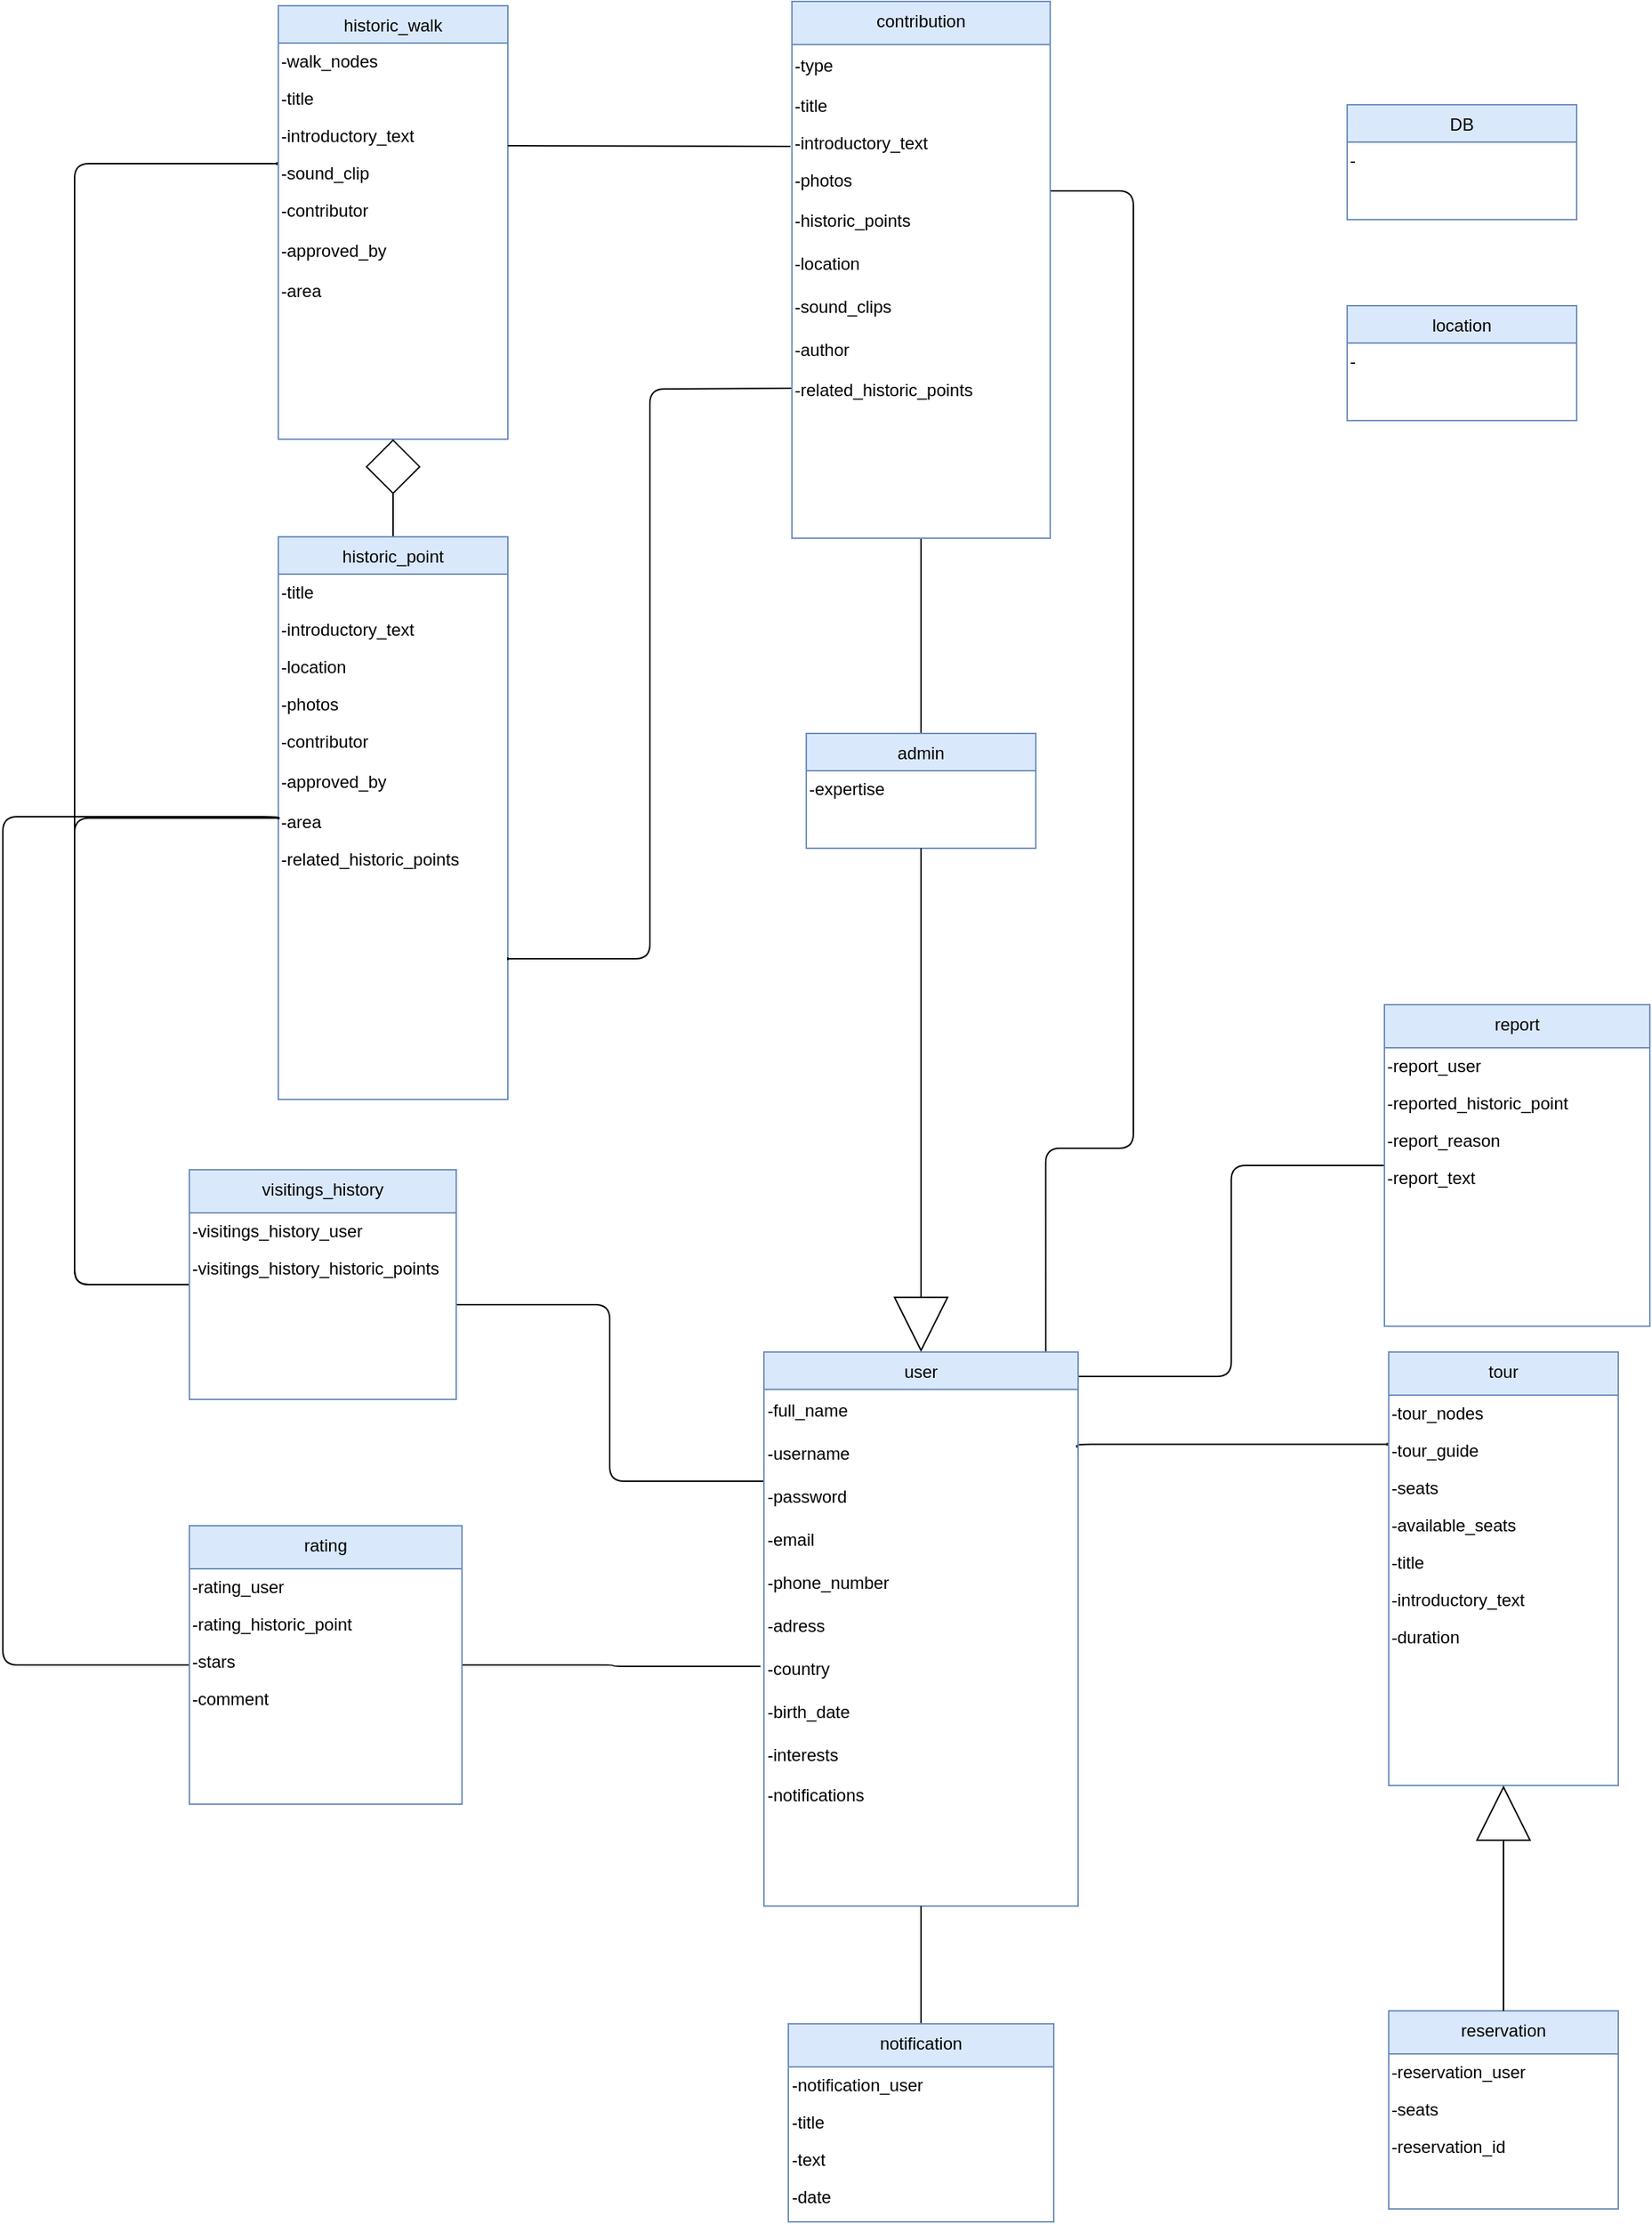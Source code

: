 <mxfile version="24.3.1" type="device">
  <diagram name="Page-1" id="uMqA1R6x-6Gs1QEI-oIA">
    <mxGraphModel dx="1850" dy="999" grid="0" gridSize="10" guides="1" tooltips="1" connect="1" arrows="1" fold="1" page="0" pageScale="1" pageWidth="827" pageHeight="1169" math="0" shadow="0">
      <root>
        <mxCell id="0" />
        <mxCell id="1" parent="0" />
        <mxCell id="1k5WBE0NH48JRAPgZqtM-1" style="edgeStyle=orthogonalEdgeStyle;rounded=1;orthogonalLoop=1;jettySize=auto;html=1;entryX=1;entryY=0.5;entryDx=0;entryDy=0;elbow=vertical;strokeColor=default;align=center;verticalAlign=middle;fontFamily=Helvetica;fontSize=11;fontColor=default;labelBackgroundColor=default;endArrow=baseDash;endFill=0;endSize=0;curved=0;exitX=0.897;exitY=0;exitDx=0;exitDy=0;exitPerimeter=0;" parent="1" source="1k5WBE0NH48JRAPgZqtM-83" edge="1">
          <mxGeometry relative="1" as="geometry">
            <mxPoint x="250" y="-190" as="targetPoint" />
            <mxPoint x="281" y="493" as="sourcePoint" />
            <Array as="points">
              <mxPoint x="247" y="477" />
              <mxPoint x="308" y="477" />
              <mxPoint x="308" y="-190" />
            </Array>
          </mxGeometry>
        </mxCell>
        <mxCell id="1k5WBE0NH48JRAPgZqtM-2" style="edgeStyle=orthogonalEdgeStyle;rounded=1;orthogonalLoop=1;jettySize=auto;html=1;exitX=-0.002;exitY=1.133;exitDx=0;exitDy=0;strokeColor=default;align=center;verticalAlign=middle;fontFamily=Helvetica;fontSize=11;fontColor=default;labelBackgroundColor=default;elbow=vertical;endArrow=baseDash;endFill=0;endSize=0;curved=0;exitPerimeter=0;" parent="1" source="1k5WBE0NH48JRAPgZqtM-85" edge="1">
          <mxGeometry relative="1" as="geometry">
            <mxPoint x="3.75" y="332" as="sourcePoint" />
            <mxPoint x="-164" y="586" as="targetPoint" />
            <Array as="points">
              <mxPoint x="-57" y="709" />
              <mxPoint x="-57" y="586" />
            </Array>
          </mxGeometry>
        </mxCell>
        <mxCell id="1k5WBE0NH48JRAPgZqtM-3" style="edgeStyle=orthogonalEdgeStyle;rounded=1;orthogonalLoop=1;jettySize=auto;html=1;strokeColor=default;align=center;verticalAlign=middle;fontFamily=Helvetica;fontSize=11;fontColor=default;labelBackgroundColor=default;elbow=vertical;endArrow=baseDash;endFill=0;endSize=0;curved=0;exitX=0.996;exitY=0.353;exitDx=0;exitDy=0;exitPerimeter=0;entryX=-0.007;entryY=0.317;entryDx=0;entryDy=0;entryPerimeter=0;" parent="1" source="1k5WBE0NH48JRAPgZqtM-85" target="1k5WBE0NH48JRAPgZqtM-48" edge="1">
          <mxGeometry relative="1" as="geometry">
            <mxPoint x="337" y="476" as="sourcePoint" />
            <mxPoint x="567" y="656" as="targetPoint" />
            <Array as="points">
              <mxPoint x="269" y="683" />
            </Array>
          </mxGeometry>
        </mxCell>
        <mxCell id="1k5WBE0NH48JRAPgZqtM-4" style="edgeStyle=orthogonalEdgeStyle;curved=0;rounded=1;orthogonalLoop=1;jettySize=auto;html=1;entryX=0;entryY=0.5;entryDx=0;entryDy=0;strokeColor=default;align=center;verticalAlign=middle;fontFamily=Helvetica;fontSize=11;fontColor=default;labelBackgroundColor=default;elbow=vertical;endArrow=baseDash;endFill=0;endSize=0;exitX=0.996;exitY=0.044;exitDx=0;exitDy=0;exitPerimeter=0;" parent="1" source="1k5WBE0NH48JRAPgZqtM-83" target="1k5WBE0NH48JRAPgZqtM-63" edge="1">
          <mxGeometry relative="1" as="geometry">
            <mxPoint x="267" y="385" as="sourcePoint" />
          </mxGeometry>
        </mxCell>
        <mxCell id="1k5WBE0NH48JRAPgZqtM-5" style="edgeStyle=orthogonalEdgeStyle;curved=0;rounded=1;orthogonalLoop=1;jettySize=auto;html=1;entryX=1;entryY=0.5;entryDx=0;entryDy=0;strokeColor=default;align=center;verticalAlign=middle;fontFamily=Helvetica;fontSize=11;fontColor=default;labelBackgroundColor=default;elbow=vertical;endArrow=baseDash;endFill=0;endSize=0;exitX=-0.011;exitY=0.433;exitDx=0;exitDy=0;exitPerimeter=0;" parent="1" source="1k5WBE0NH48JRAPgZqtM-90" target="1k5WBE0NH48JRAPgZqtM-73" edge="1">
          <mxGeometry relative="1" as="geometry">
            <mxPoint x="189.5" y="510" as="sourcePoint" />
          </mxGeometry>
        </mxCell>
        <mxCell id="1k5WBE0NH48JRAPgZqtM-6" style="edgeStyle=orthogonalEdgeStyle;curved=0;rounded=1;orthogonalLoop=1;jettySize=auto;html=1;exitX=0.5;exitY=0;exitDx=0;exitDy=0;entryX=0.5;entryY=1;entryDx=0;entryDy=0;strokeColor=default;align=center;verticalAlign=middle;fontFamily=Helvetica;fontSize=11;fontColor=default;labelBackgroundColor=default;elbow=vertical;endArrow=baseDash;endFill=0;endSize=0;" parent="1" source="1k5WBE0NH48JRAPgZqtM-7" target="1k5WBE0NH48JRAPgZqtM-97" edge="1">
          <mxGeometry relative="1" as="geometry">
            <mxPoint x="160" y="85" as="targetPoint" />
          </mxGeometry>
        </mxCell>
        <mxCell id="1k5WBE0NH48JRAPgZqtM-7" value="admin" style="swimlane;fontStyle=0;align=center;verticalAlign=top;childLayout=stackLayout;horizontal=1;startSize=26;horizontalStack=0;resizeParent=1;resizeLast=0;collapsible=1;marginBottom=0;rounded=0;shadow=0;strokeWidth=1;fillColor=#dae8fc;strokeColor=#6c8ebf;" parent="1" vertex="1">
          <mxGeometry x="80" y="188" width="160" height="80" as="geometry">
            <mxRectangle x="340" y="380" width="170" height="26" as="alternateBounds" />
          </mxGeometry>
        </mxCell>
        <mxCell id="1k5WBE0NH48JRAPgZqtM-8" value="-expertise" style="text;html=1;align=left;verticalAlign=middle;resizable=0;points=[];autosize=1;strokeColor=none;fillColor=none;" parent="1k5WBE0NH48JRAPgZqtM-7" vertex="1">
          <mxGeometry y="26" width="160" height="26" as="geometry" />
        </mxCell>
        <mxCell id="1k5WBE0NH48JRAPgZqtM-9" value="" style="endArrow=block;endSize=36;endFill=0;shadow=0;strokeWidth=1;rounded=1;edgeStyle=orthogonalEdgeStyle;elbow=vertical;curved=0;entryX=0.5;entryY=0;entryDx=0;entryDy=0;" parent="1" source="1k5WBE0NH48JRAPgZqtM-7" target="1k5WBE0NH48JRAPgZqtM-83" edge="1">
          <mxGeometry width="160" relative="1" as="geometry">
            <mxPoint x="-220" y="473" as="sourcePoint" />
            <mxPoint x="189.5" y="300" as="targetPoint" />
          </mxGeometry>
        </mxCell>
        <mxCell id="1k5WBE0NH48JRAPgZqtM-10" value="historic_walk" style="swimlane;fontStyle=0;align=center;verticalAlign=top;childLayout=stackLayout;horizontal=1;startSize=26;horizontalStack=0;resizeParent=1;resizeLast=0;collapsible=1;marginBottom=0;rounded=0;shadow=0;strokeWidth=1;fillColor=#dae8fc;strokeColor=#6c8ebf;" parent="1" vertex="1">
          <mxGeometry x="-288" y="-319" width="160" height="302" as="geometry">
            <mxRectangle x="230" y="140" width="160" height="26" as="alternateBounds" />
          </mxGeometry>
        </mxCell>
        <mxCell id="1k5WBE0NH48JRAPgZqtM-11" value="-walk_nodes" style="text;html=1;align=left;verticalAlign=middle;resizable=0;points=[];autosize=1;strokeColor=none;fillColor=none;" parent="1k5WBE0NH48JRAPgZqtM-10" vertex="1">
          <mxGeometry y="26" width="160" height="26" as="geometry" />
        </mxCell>
        <mxCell id="1k5WBE0NH48JRAPgZqtM-12" value="-title" style="text;html=1;align=left;verticalAlign=middle;resizable=0;points=[];autosize=1;strokeColor=none;fillColor=none;" parent="1k5WBE0NH48JRAPgZqtM-10" vertex="1">
          <mxGeometry y="52" width="160" height="26" as="geometry" />
        </mxCell>
        <mxCell id="1k5WBE0NH48JRAPgZqtM-13" value="-introductory_text" style="text;html=1;align=left;verticalAlign=middle;resizable=0;points=[];autosize=1;strokeColor=none;fillColor=none;" parent="1k5WBE0NH48JRAPgZqtM-10" vertex="1">
          <mxGeometry y="78" width="160" height="26" as="geometry" />
        </mxCell>
        <mxCell id="1k5WBE0NH48JRAPgZqtM-14" value="-sound_clip" style="text;html=1;align=left;verticalAlign=middle;resizable=0;points=[];autosize=1;strokeColor=none;fillColor=none;" parent="1k5WBE0NH48JRAPgZqtM-10" vertex="1">
          <mxGeometry y="104" width="160" height="26" as="geometry" />
        </mxCell>
        <mxCell id="1k5WBE0NH48JRAPgZqtM-15" value="-contributor" style="text;html=1;align=left;verticalAlign=middle;resizable=0;points=[];autosize=1;strokeColor=none;fillColor=none;" parent="1k5WBE0NH48JRAPgZqtM-10" vertex="1">
          <mxGeometry y="130" width="160" height="26" as="geometry" />
        </mxCell>
        <mxCell id="1k5WBE0NH48JRAPgZqtM-16" value="-approved_by" style="text;html=1;align=left;verticalAlign=middle;resizable=0;points=[];autosize=1;strokeColor=none;fillColor=none;" parent="1k5WBE0NH48JRAPgZqtM-10" vertex="1">
          <mxGeometry y="156" width="160" height="30" as="geometry" />
        </mxCell>
        <mxCell id="1k5WBE0NH48JRAPgZqtM-17" value="-area" style="text;html=1;align=left;verticalAlign=middle;resizable=0;points=[];autosize=1;strokeColor=none;fillColor=none;" parent="1k5WBE0NH48JRAPgZqtM-10" vertex="1">
          <mxGeometry y="186" width="160" height="26" as="geometry" />
        </mxCell>
        <mxCell id="1k5WBE0NH48JRAPgZqtM-21" style="edgeStyle=orthogonalEdgeStyle;rounded=1;orthogonalLoop=1;jettySize=auto;html=1;exitX=0.5;exitY=0;exitDx=0;exitDy=0;entryX=0.5;entryY=1;entryDx=0;entryDy=0;endSize=36;endArrow=diamond;endFill=0;curved=0;" parent="1" source="1k5WBE0NH48JRAPgZqtM-22" target="1k5WBE0NH48JRAPgZqtM-10" edge="1">
          <mxGeometry relative="1" as="geometry">
            <mxPoint x="-318" y="271.0" as="sourcePoint" />
            <mxPoint x="-318" y="41" as="targetPoint" />
          </mxGeometry>
        </mxCell>
        <mxCell id="1k5WBE0NH48JRAPgZqtM-22" value="historic_point" style="swimlane;fontStyle=0;align=center;verticalAlign=top;childLayout=stackLayout;horizontal=1;startSize=26;horizontalStack=0;resizeParent=1;resizeLast=0;collapsible=1;marginBottom=0;rounded=0;shadow=0;strokeWidth=1;fillColor=#dae8fc;strokeColor=#6c8ebf;" parent="1" vertex="1">
          <mxGeometry x="-288" y="51" width="160" height="392" as="geometry">
            <mxRectangle x="230" y="140" width="160" height="26" as="alternateBounds" />
          </mxGeometry>
        </mxCell>
        <mxCell id="1k5WBE0NH48JRAPgZqtM-23" value="-title" style="text;html=1;align=left;verticalAlign=middle;resizable=0;points=[];autosize=1;strokeColor=none;fillColor=none;" parent="1k5WBE0NH48JRAPgZqtM-22" vertex="1">
          <mxGeometry y="26" width="160" height="26" as="geometry" />
        </mxCell>
        <mxCell id="1k5WBE0NH48JRAPgZqtM-24" value="-introductory_text" style="text;html=1;align=left;verticalAlign=middle;resizable=0;points=[];autosize=1;strokeColor=none;fillColor=none;" parent="1k5WBE0NH48JRAPgZqtM-22" vertex="1">
          <mxGeometry y="52" width="160" height="26" as="geometry" />
        </mxCell>
        <mxCell id="1k5WBE0NH48JRAPgZqtM-25" value="-location" style="text;html=1;align=left;verticalAlign=middle;resizable=0;points=[];autosize=1;strokeColor=none;fillColor=none;" parent="1k5WBE0NH48JRAPgZqtM-22" vertex="1">
          <mxGeometry y="78" width="160" height="26" as="geometry" />
        </mxCell>
        <mxCell id="1k5WBE0NH48JRAPgZqtM-26" value="-photos" style="text;html=1;align=left;verticalAlign=middle;resizable=0;points=[];autosize=1;strokeColor=none;fillColor=none;" parent="1k5WBE0NH48JRAPgZqtM-22" vertex="1">
          <mxGeometry y="104" width="160" height="26" as="geometry" />
        </mxCell>
        <mxCell id="1k5WBE0NH48JRAPgZqtM-27" value="-contributor" style="text;html=1;align=left;verticalAlign=middle;resizable=0;points=[];autosize=1;strokeColor=none;fillColor=none;" parent="1k5WBE0NH48JRAPgZqtM-22" vertex="1">
          <mxGeometry y="130" width="160" height="26" as="geometry" />
        </mxCell>
        <mxCell id="1k5WBE0NH48JRAPgZqtM-28" value="-approved_by" style="text;html=1;align=left;verticalAlign=middle;resizable=0;points=[];autosize=1;strokeColor=none;fillColor=none;" parent="1k5WBE0NH48JRAPgZqtM-22" vertex="1">
          <mxGeometry y="156" width="160" height="30" as="geometry" />
        </mxCell>
        <mxCell id="1k5WBE0NH48JRAPgZqtM-29" value="-area" style="text;html=1;align=left;verticalAlign=middle;resizable=0;points=[];autosize=1;strokeColor=none;fillColor=none;" parent="1k5WBE0NH48JRAPgZqtM-22" vertex="1">
          <mxGeometry y="186" width="160" height="26" as="geometry" />
        </mxCell>
        <mxCell id="XchCeCvfNgOxspUmcFob-2" value="-related_historic_points" style="text;html=1;align=left;verticalAlign=middle;resizable=0;points=[];autosize=1;strokeColor=none;fillColor=none;" vertex="1" parent="1k5WBE0NH48JRAPgZqtM-22">
          <mxGeometry y="212" width="160" height="26" as="geometry" />
        </mxCell>
        <mxCell id="1k5WBE0NH48JRAPgZqtM-37" style="edgeStyle=orthogonalEdgeStyle;curved=0;rounded=1;orthogonalLoop=1;jettySize=auto;html=1;exitX=0;exitY=0.75;exitDx=0;exitDy=0;entryX=1;entryY=0.75;entryDx=0;entryDy=0;strokeColor=default;align=center;verticalAlign=middle;fontFamily=Helvetica;fontSize=11;fontColor=default;labelBackgroundColor=default;elbow=vertical;endArrow=baseDash;endFill=0;endSize=0;" parent="1" target="1k5WBE0NH48JRAPgZqtM-22" edge="1">
          <mxGeometry relative="1" as="geometry">
            <mxPoint x="70" y="-52.5" as="sourcePoint" />
          </mxGeometry>
        </mxCell>
        <mxCell id="1k5WBE0NH48JRAPgZqtM-38" style="edgeStyle=orthogonalEdgeStyle;rounded=1;orthogonalLoop=1;jettySize=auto;html=1;strokeColor=default;align=center;verticalAlign=middle;fontFamily=Helvetica;fontSize=11;fontColor=default;labelBackgroundColor=default;elbow=vertical;endArrow=baseDash;entryX=0;entryY=0.5;entryDx=0;entryDy=0;endFill=0;endSize=0;curved=0;exitX=0;exitY=0.5;exitDx=0;exitDy=0;" parent="1" source="1k5WBE0NH48JRAPgZqtM-40" target="1k5WBE0NH48JRAPgZqtM-22" edge="1">
          <mxGeometry relative="1" as="geometry">
            <mxPoint x="-210" y="360" as="targetPoint" />
            <Array as="points">
              <mxPoint x="-363" y="572" />
              <mxPoint x="-430" y="572" />
              <mxPoint x="-430" y="247" />
            </Array>
            <mxPoint x="-374" y="526" as="sourcePoint" />
          </mxGeometry>
        </mxCell>
        <mxCell id="1k5WBE0NH48JRAPgZqtM-39" style="edgeStyle=orthogonalEdgeStyle;curved=0;rounded=1;orthogonalLoop=1;jettySize=auto;html=1;strokeColor=default;align=center;verticalAlign=middle;fontFamily=Helvetica;fontSize=11;fontColor=default;labelBackgroundColor=default;elbow=vertical;endArrow=baseDash;endFill=0;endSize=0;exitX=0;exitY=0.5;exitDx=0;exitDy=0;" parent="1" source="1k5WBE0NH48JRAPgZqtM-40" edge="1">
          <mxGeometry relative="1" as="geometry">
            <Array as="points">
              <mxPoint x="-363" y="572" />
              <mxPoint x="-430" y="572" />
              <mxPoint x="-430" y="-209" />
            </Array>
            <mxPoint x="-289" y="-209" as="targetPoint" />
            <mxPoint x="-382" y="520" as="sourcePoint" />
          </mxGeometry>
        </mxCell>
        <mxCell id="1k5WBE0NH48JRAPgZqtM-40" value="visitings_history" style="swimlane;fontStyle=0;align=center;verticalAlign=top;childLayout=stackLayout;horizontal=1;startSize=30;horizontalStack=0;resizeParent=1;resizeLast=0;collapsible=1;marginBottom=0;rounded=0;shadow=0;strokeWidth=1;fillColor=#dae8fc;strokeColor=#6c8ebf;" parent="1" vertex="1">
          <mxGeometry x="-350" y="492" width="186" height="160" as="geometry">
            <mxRectangle x="550" y="140" width="160" height="26" as="alternateBounds" />
          </mxGeometry>
        </mxCell>
        <mxCell id="1k5WBE0NH48JRAPgZqtM-41" value="-visitings_history_user" style="text;html=1;align=left;verticalAlign=middle;resizable=0;points=[];autosize=1;strokeColor=none;fillColor=none;" parent="1k5WBE0NH48JRAPgZqtM-40" vertex="1">
          <mxGeometry y="30" width="186" height="26" as="geometry" />
        </mxCell>
        <mxCell id="1k5WBE0NH48JRAPgZqtM-42" value="-visitings_history_historic_points" style="text;html=1;align=left;verticalAlign=middle;resizable=0;points=[];autosize=1;strokeColor=none;fillColor=none;" parent="1k5WBE0NH48JRAPgZqtM-40" vertex="1">
          <mxGeometry y="56" width="186" height="26" as="geometry" />
        </mxCell>
        <mxCell id="1k5WBE0NH48JRAPgZqtM-46" value="tour" style="swimlane;fontStyle=0;align=center;verticalAlign=top;childLayout=stackLayout;horizontal=1;startSize=30;horizontalStack=0;resizeParent=1;resizeLast=0;collapsible=1;marginBottom=0;rounded=0;shadow=0;strokeWidth=1;fillColor=#dae8fc;strokeColor=#6c8ebf;" parent="1" vertex="1">
          <mxGeometry x="486" y="619" width="160" height="302" as="geometry">
            <mxRectangle x="550" y="140" width="160" height="26" as="alternateBounds" />
          </mxGeometry>
        </mxCell>
        <mxCell id="1k5WBE0NH48JRAPgZqtM-47" value="-tour_nodes" style="text;html=1;align=left;verticalAlign=middle;resizable=0;points=[];autosize=1;strokeColor=none;fillColor=none;" parent="1k5WBE0NH48JRAPgZqtM-46" vertex="1">
          <mxGeometry y="30" width="160" height="26" as="geometry" />
        </mxCell>
        <mxCell id="1k5WBE0NH48JRAPgZqtM-48" value="-tour_guide" style="text;html=1;align=left;verticalAlign=middle;resizable=0;points=[];autosize=1;strokeColor=none;fillColor=none;" parent="1k5WBE0NH48JRAPgZqtM-46" vertex="1">
          <mxGeometry y="56" width="160" height="26" as="geometry" />
        </mxCell>
        <mxCell id="1k5WBE0NH48JRAPgZqtM-49" value="-seats" style="text;html=1;align=left;verticalAlign=middle;resizable=0;points=[];autosize=1;strokeColor=none;fillColor=none;" parent="1k5WBE0NH48JRAPgZqtM-46" vertex="1">
          <mxGeometry y="82" width="160" height="26" as="geometry" />
        </mxCell>
        <mxCell id="1k5WBE0NH48JRAPgZqtM-50" value="-available_seats" style="text;html=1;align=left;verticalAlign=middle;resizable=0;points=[];autosize=1;strokeColor=none;fillColor=none;" parent="1k5WBE0NH48JRAPgZqtM-46" vertex="1">
          <mxGeometry y="108" width="160" height="26" as="geometry" />
        </mxCell>
        <mxCell id="1k5WBE0NH48JRAPgZqtM-51" value="-title" style="text;html=1;align=left;verticalAlign=middle;resizable=0;points=[];autosize=1;strokeColor=none;fillColor=none;" parent="1k5WBE0NH48JRAPgZqtM-46" vertex="1">
          <mxGeometry y="134" width="160" height="26" as="geometry" />
        </mxCell>
        <mxCell id="1k5WBE0NH48JRAPgZqtM-52" value="-introductory_text" style="text;html=1;align=left;verticalAlign=middle;resizable=0;points=[];autosize=1;strokeColor=none;fillColor=none;" parent="1k5WBE0NH48JRAPgZqtM-46" vertex="1">
          <mxGeometry y="160" width="160" height="26" as="geometry" />
        </mxCell>
        <mxCell id="1k5WBE0NH48JRAPgZqtM-53" value="-duration" style="text;html=1;align=left;verticalAlign=middle;resizable=0;points=[];autosize=1;strokeColor=none;fillColor=none;" parent="1k5WBE0NH48JRAPgZqtM-46" vertex="1">
          <mxGeometry y="186" width="160" height="26" as="geometry" />
        </mxCell>
        <mxCell id="1k5WBE0NH48JRAPgZqtM-58" value="reservation" style="swimlane;fontStyle=0;align=center;verticalAlign=top;childLayout=stackLayout;horizontal=1;startSize=30;horizontalStack=0;resizeParent=1;resizeLast=0;collapsible=1;marginBottom=0;rounded=0;shadow=0;strokeWidth=1;fillColor=#dae8fc;strokeColor=#6c8ebf;" parent="1" vertex="1">
          <mxGeometry x="486" y="1078" width="160" height="138" as="geometry">
            <mxRectangle x="550" y="140" width="160" height="26" as="alternateBounds" />
          </mxGeometry>
        </mxCell>
        <mxCell id="1k5WBE0NH48JRAPgZqtM-59" value="-reservation_user" style="text;html=1;align=left;verticalAlign=middle;resizable=0;points=[];autosize=1;strokeColor=none;fillColor=none;" parent="1k5WBE0NH48JRAPgZqtM-58" vertex="1">
          <mxGeometry y="30" width="160" height="26" as="geometry" />
        </mxCell>
        <mxCell id="1k5WBE0NH48JRAPgZqtM-60" value="-seats" style="text;html=1;align=left;verticalAlign=middle;resizable=0;points=[];autosize=1;strokeColor=none;fillColor=none;" parent="1k5WBE0NH48JRAPgZqtM-58" vertex="1">
          <mxGeometry y="56" width="160" height="26" as="geometry" />
        </mxCell>
        <mxCell id="1k5WBE0NH48JRAPgZqtM-61" value="-reservation_id" style="text;html=1;align=left;verticalAlign=middle;resizable=0;points=[];autosize=1;strokeColor=none;fillColor=none;" parent="1k5WBE0NH48JRAPgZqtM-58" vertex="1">
          <mxGeometry y="82" width="160" height="26" as="geometry" />
        </mxCell>
        <mxCell id="1k5WBE0NH48JRAPgZqtM-63" value="report" style="swimlane;fontStyle=0;align=center;verticalAlign=top;childLayout=stackLayout;horizontal=1;startSize=30;horizontalStack=0;resizeParent=1;resizeLast=0;collapsible=1;marginBottom=0;rounded=0;shadow=0;strokeWidth=1;fillColor=#dae8fc;strokeColor=#6c8ebf;" parent="1" vertex="1">
          <mxGeometry x="483" y="377" width="185" height="224" as="geometry">
            <mxRectangle x="550" y="140" width="160" height="26" as="alternateBounds" />
          </mxGeometry>
        </mxCell>
        <mxCell id="1k5WBE0NH48JRAPgZqtM-64" value="-report_user" style="text;html=1;align=left;verticalAlign=middle;resizable=0;points=[];autosize=1;strokeColor=none;fillColor=none;" parent="1k5WBE0NH48JRAPgZqtM-63" vertex="1">
          <mxGeometry y="30" width="185" height="26" as="geometry" />
        </mxCell>
        <mxCell id="1k5WBE0NH48JRAPgZqtM-65" value="-reported_historic_point" style="text;html=1;align=left;verticalAlign=middle;resizable=0;points=[];autosize=1;strokeColor=none;fillColor=none;" parent="1k5WBE0NH48JRAPgZqtM-63" vertex="1">
          <mxGeometry y="56" width="185" height="26" as="geometry" />
        </mxCell>
        <mxCell id="1k5WBE0NH48JRAPgZqtM-66" value="-report_reason" style="text;html=1;align=left;verticalAlign=middle;resizable=0;points=[];autosize=1;strokeColor=none;fillColor=none;" parent="1k5WBE0NH48JRAPgZqtM-63" vertex="1">
          <mxGeometry y="82" width="185" height="26" as="geometry" />
        </mxCell>
        <mxCell id="1k5WBE0NH48JRAPgZqtM-67" value="-report_text" style="text;html=1;align=left;verticalAlign=middle;resizable=0;points=[];autosize=1;strokeColor=none;fillColor=none;" parent="1k5WBE0NH48JRAPgZqtM-63" vertex="1">
          <mxGeometry y="108" width="185" height="26" as="geometry" />
        </mxCell>
        <mxCell id="1k5WBE0NH48JRAPgZqtM-72" style="edgeStyle=orthogonalEdgeStyle;curved=0;rounded=1;orthogonalLoop=1;jettySize=auto;html=1;exitX=0;exitY=0.5;exitDx=0;exitDy=0;entryX=0;entryY=0.5;entryDx=0;entryDy=0;strokeColor=default;align=center;verticalAlign=middle;fontFamily=Helvetica;fontSize=11;fontColor=default;labelBackgroundColor=default;elbow=vertical;endArrow=baseDash;endFill=0;endSize=0;" parent="1" source="1k5WBE0NH48JRAPgZqtM-73" target="1k5WBE0NH48JRAPgZqtM-22" edge="1">
          <mxGeometry relative="1" as="geometry">
            <Array as="points">
              <mxPoint x="-480" y="837" />
              <mxPoint x="-480" y="246" />
            </Array>
          </mxGeometry>
        </mxCell>
        <mxCell id="1k5WBE0NH48JRAPgZqtM-73" value="rating" style="swimlane;fontStyle=0;align=center;verticalAlign=top;childLayout=stackLayout;horizontal=1;startSize=30;horizontalStack=0;resizeParent=1;resizeLast=0;collapsible=1;marginBottom=0;rounded=0;shadow=0;strokeWidth=1;fillColor=#dae8fc;strokeColor=#6c8ebf;" parent="1" vertex="1">
          <mxGeometry x="-350" y="740" width="190" height="194" as="geometry">
            <mxRectangle x="550" y="140" width="160" height="26" as="alternateBounds" />
          </mxGeometry>
        </mxCell>
        <mxCell id="1k5WBE0NH48JRAPgZqtM-74" value="-rating_user" style="text;html=1;align=left;verticalAlign=middle;resizable=0;points=[];autosize=1;strokeColor=none;fillColor=none;" parent="1k5WBE0NH48JRAPgZqtM-73" vertex="1">
          <mxGeometry y="30" width="190" height="26" as="geometry" />
        </mxCell>
        <mxCell id="1k5WBE0NH48JRAPgZqtM-75" value="-rating_historic_point" style="text;html=1;align=left;verticalAlign=middle;resizable=0;points=[];autosize=1;strokeColor=none;fillColor=none;" parent="1k5WBE0NH48JRAPgZqtM-73" vertex="1">
          <mxGeometry y="56" width="190" height="26" as="geometry" />
        </mxCell>
        <mxCell id="1k5WBE0NH48JRAPgZqtM-76" value="-stars" style="text;html=1;align=left;verticalAlign=middle;resizable=0;points=[];autosize=1;strokeColor=none;fillColor=none;" parent="1k5WBE0NH48JRAPgZqtM-73" vertex="1">
          <mxGeometry y="82" width="190" height="26" as="geometry" />
        </mxCell>
        <mxCell id="1k5WBE0NH48JRAPgZqtM-77" value="-comment" style="text;html=1;align=left;verticalAlign=middle;resizable=0;points=[];autosize=1;strokeColor=none;fillColor=none;" parent="1k5WBE0NH48JRAPgZqtM-73" vertex="1">
          <mxGeometry y="108" width="190" height="26" as="geometry" />
        </mxCell>
        <mxCell id="1k5WBE0NH48JRAPgZqtM-81" value="" style="endArrow=block;endSize=36;endFill=0;shadow=0;strokeWidth=1;rounded=1;edgeStyle=orthogonalEdgeStyle;elbow=vertical;curved=0;exitX=0.5;exitY=0;exitDx=0;exitDy=0;entryX=0.5;entryY=1;entryDx=0;entryDy=0;" parent="1" source="1k5WBE0NH48JRAPgZqtM-58" target="1k5WBE0NH48JRAPgZqtM-46" edge="1">
          <mxGeometry width="160" relative="1" as="geometry">
            <mxPoint x="251" y="320" as="sourcePoint" />
            <mxPoint x="461" y="530" as="targetPoint" />
          </mxGeometry>
        </mxCell>
        <mxCell id="1k5WBE0NH48JRAPgZqtM-82" value="" style="endArrow=none;html=1;rounded=1;exitX=1;exitY=0.751;exitDx=0;exitDy=0;curved=0;exitPerimeter=0;" parent="1" source="1k5WBE0NH48JRAPgZqtM-13" edge="1">
          <mxGeometry width="50" height="50" relative="1" as="geometry">
            <mxPoint x="-30.16" y="-221.34" as="sourcePoint" />
            <mxPoint x="69" y="-221" as="targetPoint" />
            <Array as="points" />
          </mxGeometry>
        </mxCell>
        <mxCell id="1k5WBE0NH48JRAPgZqtM-83" value="user" style="swimlane;fontStyle=0;align=center;verticalAlign=top;childLayout=stackLayout;horizontal=1;startSize=26;horizontalStack=0;resizeParent=1;resizeLast=0;collapsible=1;marginBottom=0;rounded=0;shadow=0;strokeWidth=1;fillColor=#dae8fc;strokeColor=#6c8ebf;" parent="1" vertex="1">
          <mxGeometry x="50.5" y="619" width="219" height="386" as="geometry">
            <mxRectangle x="80" y="300" width="160" height="26" as="alternateBounds" />
          </mxGeometry>
        </mxCell>
        <mxCell id="1k5WBE0NH48JRAPgZqtM-84" value="-full_name" style="text;html=1;align=left;verticalAlign=middle;resizable=0;points=[];autosize=1;strokeColor=none;fillColor=none;fontSize=12;" parent="1k5WBE0NH48JRAPgZqtM-83" vertex="1">
          <mxGeometry y="26" width="219" height="30" as="geometry" />
        </mxCell>
        <mxCell id="1k5WBE0NH48JRAPgZqtM-85" value="-username" style="text;html=1;align=left;verticalAlign=middle;resizable=0;points=[];autosize=1;strokeColor=none;fillColor=none;fontSize=12;" parent="1k5WBE0NH48JRAPgZqtM-83" vertex="1">
          <mxGeometry y="56" width="219" height="30" as="geometry" />
        </mxCell>
        <mxCell id="1k5WBE0NH48JRAPgZqtM-86" value="-password" style="text;html=1;align=left;verticalAlign=middle;resizable=0;points=[];autosize=1;strokeColor=none;fillColor=none;fontSize=12;" parent="1k5WBE0NH48JRAPgZqtM-83" vertex="1">
          <mxGeometry y="86" width="219" height="30" as="geometry" />
        </mxCell>
        <mxCell id="1k5WBE0NH48JRAPgZqtM-87" value="-email" style="text;html=1;align=left;verticalAlign=middle;resizable=0;points=[];autosize=1;strokeColor=none;fillColor=none;fontSize=12;" parent="1k5WBE0NH48JRAPgZqtM-83" vertex="1">
          <mxGeometry y="116" width="219" height="30" as="geometry" />
        </mxCell>
        <mxCell id="1k5WBE0NH48JRAPgZqtM-88" value="-phone_number" style="text;html=1;align=left;verticalAlign=middle;resizable=0;points=[];autosize=1;strokeColor=none;fillColor=none;fontSize=12;" parent="1k5WBE0NH48JRAPgZqtM-83" vertex="1">
          <mxGeometry y="146" width="219" height="30" as="geometry" />
        </mxCell>
        <mxCell id="1k5WBE0NH48JRAPgZqtM-89" value="-adress" style="text;html=1;align=left;verticalAlign=middle;resizable=0;points=[];autosize=1;strokeColor=none;fillColor=none;fontSize=12;" parent="1k5WBE0NH48JRAPgZqtM-83" vertex="1">
          <mxGeometry y="176" width="219" height="30" as="geometry" />
        </mxCell>
        <mxCell id="1k5WBE0NH48JRAPgZqtM-90" value="-country" style="text;html=1;align=left;verticalAlign=middle;resizable=0;points=[];autosize=1;strokeColor=none;fillColor=none;fontSize=12;" parent="1k5WBE0NH48JRAPgZqtM-83" vertex="1">
          <mxGeometry y="206" width="219" height="30" as="geometry" />
        </mxCell>
        <mxCell id="1k5WBE0NH48JRAPgZqtM-91" value="-birth_date" style="text;html=1;align=left;verticalAlign=middle;resizable=0;points=[];autosize=1;strokeColor=none;fillColor=none;fontSize=12;" parent="1k5WBE0NH48JRAPgZqtM-83" vertex="1">
          <mxGeometry y="236" width="219" height="30" as="geometry" />
        </mxCell>
        <mxCell id="1k5WBE0NH48JRAPgZqtM-92" value="-interests" style="text;html=1;align=left;verticalAlign=middle;resizable=0;points=[];autosize=1;strokeColor=none;fillColor=none;fontSize=12;" parent="1k5WBE0NH48JRAPgZqtM-83" vertex="1">
          <mxGeometry y="266" width="219" height="30" as="geometry" />
        </mxCell>
        <mxCell id="1k5WBE0NH48JRAPgZqtM-93" value="-notifications" style="text;html=1;align=left;verticalAlign=middle;resizable=0;points=[];autosize=1;strokeColor=none;fillColor=none;fontSize=12;" parent="1k5WBE0NH48JRAPgZqtM-83" vertex="1">
          <mxGeometry y="296" width="219" height="26" as="geometry" />
        </mxCell>
        <mxCell id="1k5WBE0NH48JRAPgZqtM-97" value="contribution" style="swimlane;fontStyle=0;align=center;verticalAlign=top;childLayout=stackLayout;horizontal=1;startSize=30;horizontalStack=0;resizeParent=1;resizeLast=0;collapsible=1;marginBottom=0;rounded=0;shadow=0;strokeWidth=1;fillColor=#dae8fc;strokeColor=#6c8ebf;" parent="1" vertex="1">
          <mxGeometry x="70" y="-322" width="180" height="374" as="geometry">
            <mxRectangle x="550" y="140" width="160" height="26" as="alternateBounds" />
          </mxGeometry>
        </mxCell>
        <mxCell id="1k5WBE0NH48JRAPgZqtM-98" value="-type" style="text;html=1;align=left;verticalAlign=middle;resizable=0;points=[];autosize=1;strokeColor=none;fillColor=none;" parent="1k5WBE0NH48JRAPgZqtM-97" vertex="1">
          <mxGeometry y="30" width="180" height="30" as="geometry" />
        </mxCell>
        <mxCell id="1k5WBE0NH48JRAPgZqtM-101" value="-title" style="text;html=1;align=left;verticalAlign=middle;resizable=0;points=[];autosize=1;strokeColor=none;fillColor=none;" parent="1k5WBE0NH48JRAPgZqtM-97" vertex="1">
          <mxGeometry y="60" width="180" height="26" as="geometry" />
        </mxCell>
        <mxCell id="1k5WBE0NH48JRAPgZqtM-99" value="-introductory_text" style="text;html=1;align=left;verticalAlign=middle;resizable=0;points=[];autosize=1;strokeColor=none;fillColor=none;" parent="1k5WBE0NH48JRAPgZqtM-97" vertex="1">
          <mxGeometry y="86" width="180" height="26" as="geometry" />
        </mxCell>
        <mxCell id="1k5WBE0NH48JRAPgZqtM-100" value="-photos" style="text;html=1;align=left;verticalAlign=middle;resizable=0;points=[];autosize=1;strokeColor=none;fillColor=none;" parent="1k5WBE0NH48JRAPgZqtM-97" vertex="1">
          <mxGeometry y="112" width="180" height="26" as="geometry" />
        </mxCell>
        <mxCell id="1k5WBE0NH48JRAPgZqtM-102" value="-historic_points" style="text;html=1;align=left;verticalAlign=middle;resizable=0;points=[];autosize=1;strokeColor=none;fillColor=none;" parent="1k5WBE0NH48JRAPgZqtM-97" vertex="1">
          <mxGeometry y="138" width="180" height="30" as="geometry" />
        </mxCell>
        <mxCell id="1k5WBE0NH48JRAPgZqtM-103" value="-location" style="text;html=1;align=left;verticalAlign=middle;resizable=0;points=[];autosize=1;strokeColor=none;fillColor=none;" parent="1k5WBE0NH48JRAPgZqtM-97" vertex="1">
          <mxGeometry y="168" width="180" height="30" as="geometry" />
        </mxCell>
        <mxCell id="1k5WBE0NH48JRAPgZqtM-104" value="-sound_clips" style="text;html=1;align=left;verticalAlign=middle;resizable=0;points=[];autosize=1;strokeColor=none;fillColor=none;" parent="1k5WBE0NH48JRAPgZqtM-97" vertex="1">
          <mxGeometry y="198" width="180" height="30" as="geometry" />
        </mxCell>
        <mxCell id="1k5WBE0NH48JRAPgZqtM-105" value="-author" style="text;html=1;align=left;verticalAlign=middle;resizable=0;points=[];autosize=1;strokeColor=none;fillColor=none;" parent="1k5WBE0NH48JRAPgZqtM-97" vertex="1">
          <mxGeometry y="228" width="180" height="30" as="geometry" />
        </mxCell>
        <mxCell id="XchCeCvfNgOxspUmcFob-1" value="-related_historic_points" style="text;html=1;align=left;verticalAlign=middle;resizable=0;points=[];autosize=1;strokeColor=none;fillColor=none;" vertex="1" parent="1k5WBE0NH48JRAPgZqtM-97">
          <mxGeometry y="258" width="180" height="26" as="geometry" />
        </mxCell>
        <mxCell id="1k5WBE0NH48JRAPgZqtM-118" style="edgeStyle=none;curved=1;rounded=0;orthogonalLoop=1;jettySize=auto;html=1;exitX=0.5;exitY=0;exitDx=0;exitDy=0;fontSize=12;startSize=8;endSize=8;endArrow=none;endFill=0;entryX=0.5;entryY=1;entryDx=0;entryDy=0;" parent="1" source="1k5WBE0NH48JRAPgZqtM-119" target="1k5WBE0NH48JRAPgZqtM-83" edge="1">
          <mxGeometry relative="1" as="geometry">
            <mxPoint x="161" y="689" as="targetPoint" />
          </mxGeometry>
        </mxCell>
        <mxCell id="1k5WBE0NH48JRAPgZqtM-119" value="notification" style="swimlane;fontStyle=0;align=center;verticalAlign=top;childLayout=stackLayout;horizontal=1;startSize=30;horizontalStack=0;resizeParent=1;resizeLast=0;collapsible=1;marginBottom=0;rounded=0;shadow=0;strokeWidth=1;fillColor=#dae8fc;strokeColor=#6c8ebf;" parent="1" vertex="1">
          <mxGeometry x="67.5" y="1087" width="185" height="138" as="geometry">
            <mxRectangle x="550" y="140" width="160" height="26" as="alternateBounds" />
          </mxGeometry>
        </mxCell>
        <mxCell id="1k5WBE0NH48JRAPgZqtM-120" value="-notification_user" style="text;html=1;align=left;verticalAlign=middle;resizable=0;points=[];autosize=1;strokeColor=none;fillColor=none;" parent="1k5WBE0NH48JRAPgZqtM-119" vertex="1">
          <mxGeometry y="30" width="185" height="26" as="geometry" />
        </mxCell>
        <mxCell id="1k5WBE0NH48JRAPgZqtM-121" value="-title" style="text;html=1;align=left;verticalAlign=middle;resizable=0;points=[];autosize=1;strokeColor=none;fillColor=none;" parent="1k5WBE0NH48JRAPgZqtM-119" vertex="1">
          <mxGeometry y="56" width="185" height="26" as="geometry" />
        </mxCell>
        <mxCell id="1k5WBE0NH48JRAPgZqtM-122" value="-text" style="text;html=1;align=left;verticalAlign=middle;resizable=0;points=[];autosize=1;strokeColor=none;fillColor=none;" parent="1k5WBE0NH48JRAPgZqtM-119" vertex="1">
          <mxGeometry y="82" width="185" height="26" as="geometry" />
        </mxCell>
        <mxCell id="1k5WBE0NH48JRAPgZqtM-123" value="-date" style="text;html=1;align=left;verticalAlign=middle;resizable=0;points=[];autosize=1;strokeColor=none;fillColor=none;fontSize=12;" parent="1k5WBE0NH48JRAPgZqtM-119" vertex="1">
          <mxGeometry y="108" width="185" height="26" as="geometry" />
        </mxCell>
        <mxCell id="1k5WBE0NH48JRAPgZqtM-126" value="DB" style="swimlane;fontStyle=0;align=center;verticalAlign=top;childLayout=stackLayout;horizontal=1;startSize=26;horizontalStack=0;resizeParent=1;resizeLast=0;collapsible=1;marginBottom=0;rounded=0;shadow=0;strokeWidth=1;fillColor=#dae8fc;strokeColor=#6c8ebf;" parent="1" vertex="1">
          <mxGeometry x="457" y="-250" width="160" height="80" as="geometry">
            <mxRectangle x="340" y="380" width="170" height="26" as="alternateBounds" />
          </mxGeometry>
        </mxCell>
        <mxCell id="1k5WBE0NH48JRAPgZqtM-127" value="-" style="text;html=1;align=left;verticalAlign=middle;resizable=0;points=[];autosize=1;strokeColor=none;fillColor=none;" parent="1k5WBE0NH48JRAPgZqtM-126" vertex="1">
          <mxGeometry y="26" width="160" height="26" as="geometry" />
        </mxCell>
        <mxCell id="1k5WBE0NH48JRAPgZqtM-128" value="location" style="swimlane;fontStyle=0;align=center;verticalAlign=top;childLayout=stackLayout;horizontal=1;startSize=26;horizontalStack=0;resizeParent=1;resizeLast=0;collapsible=1;marginBottom=0;rounded=0;shadow=0;strokeWidth=1;fillColor=#dae8fc;strokeColor=#6c8ebf;" parent="1" vertex="1">
          <mxGeometry x="457" y="-110" width="160" height="80" as="geometry">
            <mxRectangle x="340" y="380" width="170" height="26" as="alternateBounds" />
          </mxGeometry>
        </mxCell>
        <mxCell id="1k5WBE0NH48JRAPgZqtM-129" value="-" style="text;html=1;align=left;verticalAlign=middle;resizable=0;points=[];autosize=1;strokeColor=none;fillColor=none;" parent="1k5WBE0NH48JRAPgZqtM-128" vertex="1">
          <mxGeometry y="26" width="160" height="26" as="geometry" />
        </mxCell>
      </root>
    </mxGraphModel>
  </diagram>
</mxfile>
